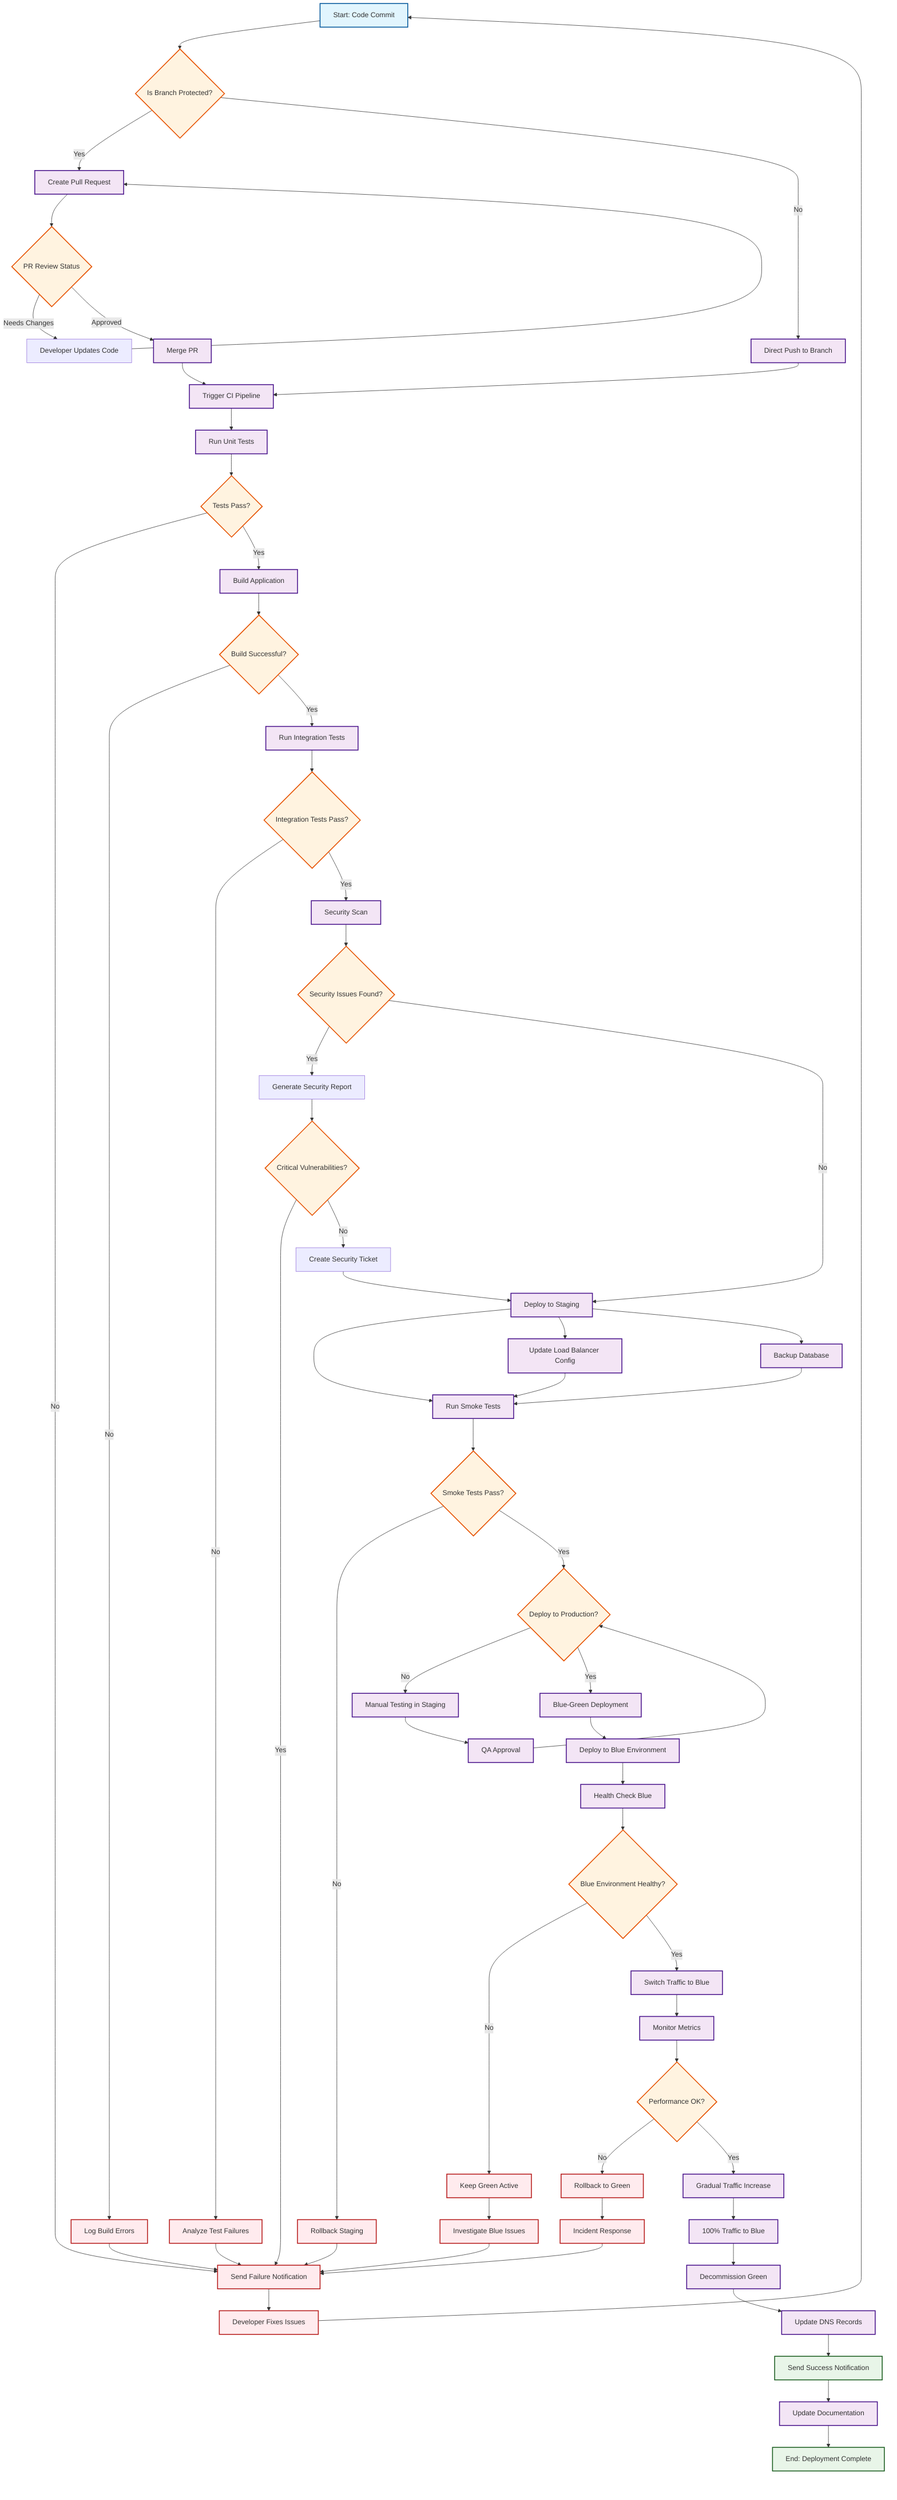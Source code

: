 flowchart TD
    A[Start: Code Commit] --> B{Is Branch Protected?}
    
    B -->|Yes| C[Create Pull Request]
    B -->|No| D[Direct Push to Branch]
    
    C --> E{PR Review Status}
    E -->|Needs Changes| F[Developer Updates Code]
    F --> C
    E -->|Approved| G[Merge PR]
    
    D --> H[Trigger CI Pipeline]
    G --> H
    
    H --> I[Run Unit Tests]
    I --> J{Tests Pass?}
    
    J -->|No| K[Send Failure Notification]
    K --> L[Developer Fixes Issues]
    L --> A
    
    J -->|Yes| M[Build Application]
    M --> N{Build Successful?}
    
    N -->|No| O[Log Build Errors]
    O --> K
    
    N -->|Yes| P[Run Integration Tests]
    P --> Q{Integration Tests Pass?}
    
    Q -->|No| R[Analyze Test Failures]
    R --> K
    
    Q -->|Yes| S[Security Scan]
    S --> T{Security Issues Found?}
    
    T -->|Yes| U[Generate Security Report]
    U --> V{Critical Vulnerabilities?}
    V -->|Yes| K
    V -->|No| W[Create Security Ticket]
    W --> X[Deploy to Staging]
    
    T -->|No| X
    
    X --> Y[Run Smoke Tests]
    Y --> Z{Smoke Tests Pass?}
    
    Z -->|No| AA[Rollback Staging]
    AA --> K
    
    Z -->|Yes| BB{Deploy to Production?}
    BB -->|No| CC[Manual Testing in Staging]
    CC --> DD[QA Approval]
    DD --> BB
    
    BB -->|Yes| EE[Blue-Green Deployment]
    EE --> FF[Deploy to Blue Environment]
    FF --> GG[Health Check Blue]
    GG --> HH{Blue Environment Healthy?}
    
    HH -->|No| II[Keep Green Active]
    II --> JJ[Investigate Blue Issues]
    JJ --> K
    
    HH -->|Yes| KK[Switch Traffic to Blue]
    KK --> LL[Monitor Metrics]
    LL --> MM{Performance OK?}
    
    MM -->|No| NN[Rollback to Green]
    NN --> OO[Incident Response]
    OO --> K
    
    MM -->|Yes| PP[Gradual Traffic Increase]
    PP --> QQ[100% Traffic to Blue]
    QQ --> RR[Decommission Green]
    RR --> SS[Update DNS Records]
    SS --> TT[Send Success Notification]
    TT --> UU[Update Documentation]
    UU --> VV[End: Deployment Complete]
    
    %% Parallel processes
    X --> WW[Update Load Balancer Config]
    X --> XX[Backup Database]
    WW --> Y
    XX --> Y
    
    %% Styling
    classDef startEnd fill:#e1f5fe,stroke:#01579b,stroke-width:2px
    classDef decision fill:#fff3e0,stroke:#e65100,stroke-width:2px
    classDef process fill:#f3e5f5,stroke:#4a148c,stroke-width:2px
    classDef error fill:#ffebee,stroke:#b71c1c,stroke-width:2px
    classDef success fill:#e8f5e8,stroke:#1b5e20,stroke-width:2px
    
    class A,VV startEnd
    class B,E,J,N,Q,T,V,Z,BB,HH,MM decision
    class C,D,G,H,I,M,P,S,X,Y,EE,FF,GG,KK,LL,PP,QQ,RR,SS,UU,WW,XX,CC,DD process
    class K,L,O,R,AA,II,JJ,NN,OO error
    class TT,VV success